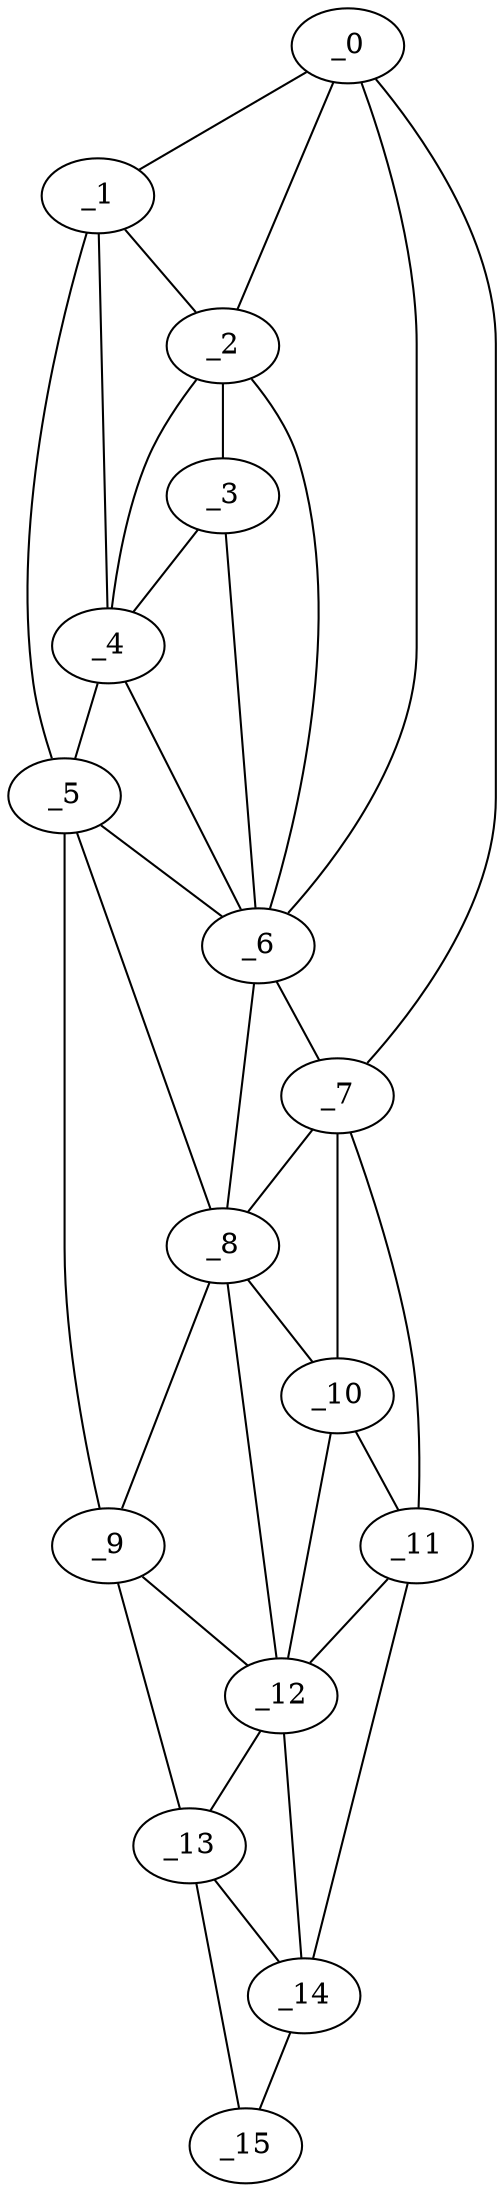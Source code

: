 graph "obj3__20.gxl" {
	_0	 [x=5,
		y=59];
	_1	 [x=13,
		y=64];
	_0 -- _1	 [valence=1];
	_2	 [x=17,
		y=57];
	_0 -- _2	 [valence=2];
	_6	 [x=39,
		y=47];
	_0 -- _6	 [valence=1];
	_7	 [x=53,
		y=36];
	_0 -- _7	 [valence=1];
	_1 -- _2	 [valence=1];
	_4	 [x=28,
		y=65];
	_1 -- _4	 [valence=2];
	_5	 [x=38,
		y=71];
	_1 -- _5	 [valence=1];
	_3	 [x=23,
		y=56];
	_2 -- _3	 [valence=1];
	_2 -- _4	 [valence=2];
	_2 -- _6	 [valence=1];
	_3 -- _4	 [valence=2];
	_3 -- _6	 [valence=2];
	_4 -- _5	 [valence=2];
	_4 -- _6	 [valence=1];
	_5 -- _6	 [valence=2];
	_8	 [x=71,
		y=49];
	_5 -- _8	 [valence=1];
	_9	 [x=71,
		y=80];
	_5 -- _9	 [valence=1];
	_6 -- _7	 [valence=2];
	_6 -- _8	 [valence=2];
	_7 -- _8	 [valence=2];
	_10	 [x=85,
		y=36];
	_7 -- _10	 [valence=2];
	_11	 [x=97,
		y=35];
	_7 -- _11	 [valence=1];
	_8 -- _9	 [valence=2];
	_8 -- _10	 [valence=2];
	_12	 [x=106,
		y=55];
	_8 -- _12	 [valence=1];
	_9 -- _12	 [valence=2];
	_13	 [x=110,
		y=87];
	_9 -- _13	 [valence=1];
	_10 -- _11	 [valence=2];
	_10 -- _12	 [valence=2];
	_11 -- _12	 [valence=1];
	_14	 [x=125,
		y=63];
	_11 -- _14	 [valence=1];
	_12 -- _13	 [valence=2];
	_12 -- _14	 [valence=2];
	_13 -- _14	 [valence=2];
	_15	 [x=126,
		y=82];
	_13 -- _15	 [valence=1];
	_14 -- _15	 [valence=1];
}
